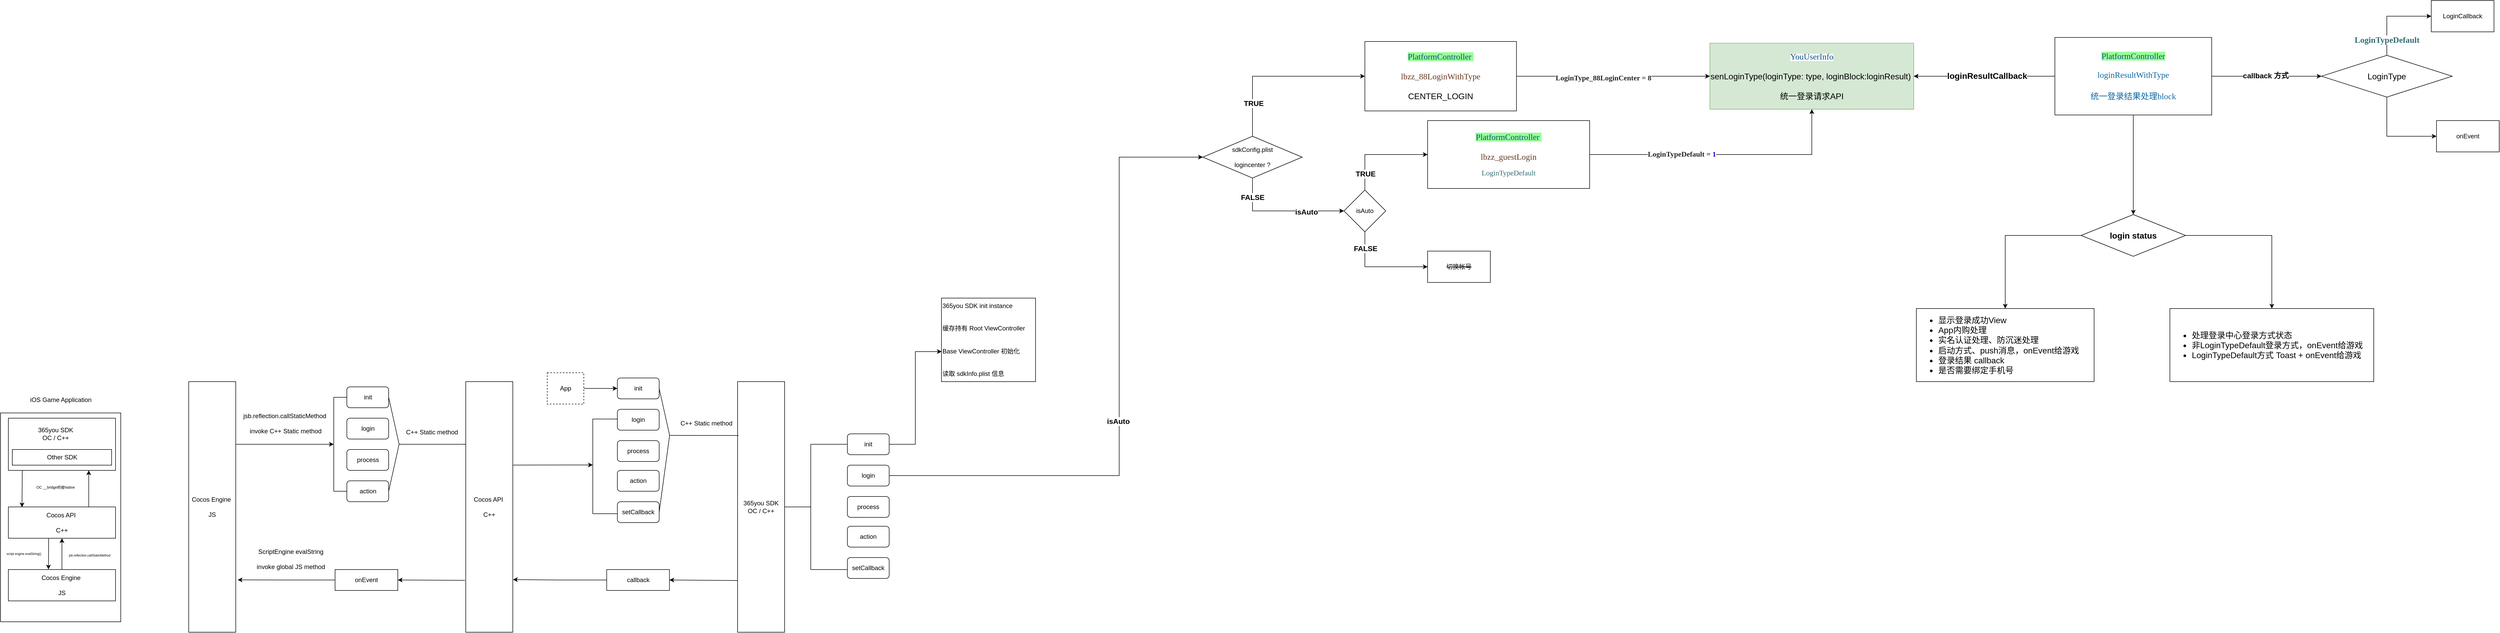 <mxfile version="26.0.4">
  <diagram name="Page-1" id="KFG2mwUh-qFei93tvh6I">
    <mxGraphModel dx="2542" dy="2724" grid="1" gridSize="10" guides="1" tooltips="1" connect="1" arrows="1" fold="1" page="1" pageScale="1" pageWidth="850" pageHeight="1100" math="0" shadow="0">
      <root>
        <mxCell id="0" />
        <mxCell id="1" parent="0" />
        <mxCell id="9R4c4qBeZF-JSUa0Og3P-10" value="" style="whiteSpace=wrap;html=1;" vertex="1" parent="1">
          <mxGeometry x="120" y="260" width="230" height="400" as="geometry" />
        </mxCell>
        <mxCell id="9R4c4qBeZF-JSUa0Og3P-11" value="iOS Game Application" style="text;html=1;align=center;verticalAlign=middle;resizable=0;points=[];autosize=1;strokeColor=none;fillColor=none;" vertex="1" parent="1">
          <mxGeometry x="165" y="220" width="140" height="30" as="geometry" />
        </mxCell>
        <mxCell id="9R4c4qBeZF-JSUa0Og3P-12" value="" style="whiteSpace=wrap;html=1;labelBorderColor=none;" vertex="1" parent="1">
          <mxGeometry x="135" y="270" width="205" height="100" as="geometry" />
        </mxCell>
        <mxCell id="9R4c4qBeZF-JSUa0Og3P-31" style="edgeStyle=orthogonalEdgeStyle;rounded=0;orthogonalLoop=1;jettySize=auto;html=1;exitX=0.75;exitY=0;exitDx=0;exitDy=0;entryX=0.75;entryY=1;entryDx=0;entryDy=0;" edge="1" parent="1" source="9R4c4qBeZF-JSUa0Og3P-13" target="9R4c4qBeZF-JSUa0Og3P-12">
          <mxGeometry relative="1" as="geometry" />
        </mxCell>
        <mxCell id="9R4c4qBeZF-JSUa0Og3P-13" value="Cocos API&amp;nbsp;&lt;div&gt;&lt;br&gt;&lt;/div&gt;&lt;div&gt;C++&lt;/div&gt;" style="whiteSpace=wrap;html=1;" vertex="1" parent="1">
          <mxGeometry x="135" y="440" width="205" height="60" as="geometry" />
        </mxCell>
        <mxCell id="9R4c4qBeZF-JSUa0Og3P-18" style="edgeStyle=orthogonalEdgeStyle;rounded=0;orthogonalLoop=1;jettySize=auto;html=1;exitX=0.5;exitY=0;exitDx=0;exitDy=0;entryX=0.5;entryY=1;entryDx=0;entryDy=0;" edge="1" parent="1" source="9R4c4qBeZF-JSUa0Og3P-14" target="9R4c4qBeZF-JSUa0Og3P-13">
          <mxGeometry relative="1" as="geometry">
            <Array as="points">
              <mxPoint x="238" y="540" />
              <mxPoint x="238" y="540" />
            </Array>
          </mxGeometry>
        </mxCell>
        <mxCell id="9R4c4qBeZF-JSUa0Og3P-14" value="Cocos Engine&amp;nbsp;&lt;div&gt;&lt;br&gt;&lt;/div&gt;&lt;div&gt;JS&lt;/div&gt;" style="whiteSpace=wrap;html=1;" vertex="1" parent="1">
          <mxGeometry x="135" y="560" width="205" height="60" as="geometry" />
        </mxCell>
        <mxCell id="9R4c4qBeZF-JSUa0Og3P-19" value="&lt;div style=&quot;text-align: start; white-space: normal;&quot; data-docx-has-block-data=&quot;false&quot; data-lark-html-role=&quot;root&quot; data-page-id=&quot;G65WdpuQ4oz34ux6LwRcXahCnle&quot;&gt;&lt;div class=&quot;old-record-id-JfNVdLXd7ouPhyxVloPcXa5Tnid&quot;&gt;jsb.reflection.callStaticMethod&lt;/div&gt;&lt;/div&gt;&lt;span style=&quot;text-align: start; white-space: normal;&quot; class=&quot;lark-record-clipboard&quot; data-lark-record-format=&quot;docx/text&quot; data-lark-record-data=&quot;{&amp;quot;rootId&amp;quot;:&amp;quot;G65WdpuQ4oz34ux6LwRcXahCnle&amp;quot;,&amp;quot;text&amp;quot;:{&amp;quot;initialAttributedTexts&amp;quot;:{&amp;quot;text&amp;quot;:{&amp;quot;0&amp;quot;:&amp;quot;jsb.reflection.callStaticMethod&amp;quot;},&amp;quot;attribs&amp;quot;:{&amp;quot;0&amp;quot;:&amp;quot;*0+v&amp;quot;}},&amp;quot;apool&amp;quot;:{&amp;quot;numToAttrib&amp;quot;:{&amp;quot;0&amp;quot;:[&amp;quot;author&amp;quot;,&amp;quot;7386475597276872707&amp;quot;]},&amp;quot;nextNum&amp;quot;:1}},&amp;quot;type&amp;quot;:&amp;quot;text&amp;quot;,&amp;quot;referenceRecordMap&amp;quot;:{},&amp;quot;extra&amp;quot;:{&amp;quot;channel&amp;quot;:&amp;quot;saas&amp;quot;,&amp;quot;pasteRandomId&amp;quot;:&amp;quot;3ca94a43-0ef9-4c52-bf41-041d5c519d65&amp;quot;,&amp;quot;mention_page_title&amp;quot;:{},&amp;quot;external_mention_url&amp;quot;:{}},&amp;quot;isKeepQuoteContainer&amp;quot;:false,&amp;quot;isFromCode&amp;quot;:false,&amp;quot;selection&amp;quot;:[{&amp;quot;id&amp;quot;:64,&amp;quot;type&amp;quot;:&amp;quot;text&amp;quot;,&amp;quot;selection&amp;quot;:{&amp;quot;start&amp;quot;:20,&amp;quot;end&amp;quot;:51},&amp;quot;recordId&amp;quot;:&amp;quot;JfNVdLXd7ouPhyxVloPcXa5Tnid&amp;quot;}],&amp;quot;payloadMap&amp;quot;:{},&amp;quot;isCut&amp;quot;:false}&quot;&gt;&lt;/span&gt;" style="text;html=1;align=center;verticalAlign=middle;resizable=0;points=[];autosize=1;strokeColor=none;fillColor=none;fontSize=6;" vertex="1" parent="1">
          <mxGeometry x="240" y="523" width="100" height="20" as="geometry" />
        </mxCell>
        <mxCell id="9R4c4qBeZF-JSUa0Og3P-20" value="" style="edgeStyle=none;orthogonalLoop=1;jettySize=auto;html=1;rounded=0;exitX=0.376;exitY=1;exitDx=0;exitDy=0;entryX=0.374;entryY=-0.006;entryDx=0;entryDy=0;entryPerimeter=0;exitPerimeter=0;" edge="1" parent="1" source="9R4c4qBeZF-JSUa0Og3P-13" target="9R4c4qBeZF-JSUa0Og3P-14">
          <mxGeometry width="100" relative="1" as="geometry">
            <mxPoint x="330" y="530" as="sourcePoint" />
            <mxPoint x="430" y="530" as="targetPoint" />
            <Array as="points" />
          </mxGeometry>
        </mxCell>
        <mxCell id="9R4c4qBeZF-JSUa0Og3P-21" value="script engine evalString()&amp;nbsp;" style="text;html=1;align=center;verticalAlign=middle;resizable=0;points=[];autosize=1;strokeColor=none;fillColor=none;fontSize=6;" vertex="1" parent="1">
          <mxGeometry x="120" y="520" width="90" height="20" as="geometry" />
        </mxCell>
        <mxCell id="9R4c4qBeZF-JSUa0Og3P-24" value="Other SDK" style="whiteSpace=wrap;html=1;" vertex="1" parent="1">
          <mxGeometry x="142.5" y="330" width="190" height="30" as="geometry" />
        </mxCell>
        <mxCell id="9R4c4qBeZF-JSUa0Og3P-28" value="365you SDK&lt;div&gt;OC / C++&lt;/div&gt;" style="text;html=1;align=center;verticalAlign=middle;resizable=0;points=[];autosize=1;strokeColor=none;fillColor=none;" vertex="1" parent="1">
          <mxGeometry x="180" y="280" width="90" height="40" as="geometry" />
        </mxCell>
        <mxCell id="9R4c4qBeZF-JSUa0Og3P-29" value="" style="edgeStyle=none;orthogonalLoop=1;jettySize=auto;html=1;rounded=0;exitX=0.13;exitY=1.003;exitDx=0;exitDy=0;entryX=0.127;entryY=0.011;entryDx=0;entryDy=0;entryPerimeter=0;exitPerimeter=0;" edge="1" parent="1" source="9R4c4qBeZF-JSUa0Og3P-12" target="9R4c4qBeZF-JSUa0Og3P-13">
          <mxGeometry width="100" relative="1" as="geometry">
            <mxPoint x="390" y="380" as="sourcePoint" />
            <mxPoint x="490" y="380" as="targetPoint" />
            <Array as="points" />
          </mxGeometry>
        </mxCell>
        <mxCell id="9R4c4qBeZF-JSUa0Og3P-30" value="OC __bridge桥接Native" style="text;html=1;align=center;verticalAlign=middle;resizable=0;points=[];autosize=1;strokeColor=none;fillColor=none;fontSize=7;" vertex="1" parent="1">
          <mxGeometry x="175" y="393" width="100" height="20" as="geometry" />
        </mxCell>
        <mxCell id="9R4c4qBeZF-JSUa0Og3P-32" value="Cocos API&amp;nbsp;&lt;div&gt;&lt;br&gt;&lt;/div&gt;&lt;div&gt;C++&lt;/div&gt;" style="whiteSpace=wrap;html=1;" vertex="1" parent="1">
          <mxGeometry x="1010" y="200" width="90" height="480" as="geometry" />
        </mxCell>
        <mxCell id="9R4c4qBeZF-JSUa0Og3P-61" style="edgeStyle=orthogonalEdgeStyle;rounded=0;orthogonalLoop=1;jettySize=auto;html=1;exitX=1;exitY=0.25;exitDx=0;exitDy=0;entryX=0.5;entryY=1;entryDx=0;entryDy=0;" edge="1" parent="1" source="9R4c4qBeZF-JSUa0Og3P-33" target="9R4c4qBeZF-JSUa0Og3P-46">
          <mxGeometry relative="1" as="geometry" />
        </mxCell>
        <mxCell id="9R4c4qBeZF-JSUa0Og3P-33" value="Cocos Engine&amp;nbsp;&lt;div&gt;&lt;br&gt;&lt;/div&gt;&lt;div&gt;JS&lt;/div&gt;" style="whiteSpace=wrap;html=1;" vertex="1" parent="1">
          <mxGeometry x="480" y="200" width="90" height="480" as="geometry" />
        </mxCell>
        <mxCell id="9R4c4qBeZF-JSUa0Og3P-95" style="edgeStyle=orthogonalEdgeStyle;rounded=0;orthogonalLoop=1;jettySize=auto;html=1;exitX=1;exitY=0.5;exitDx=0;exitDy=0;endArrow=none;endFill=0;" edge="1" parent="1" source="9R4c4qBeZF-JSUa0Og3P-34" target="9R4c4qBeZF-JSUa0Og3P-90">
          <mxGeometry relative="1" as="geometry" />
        </mxCell>
        <mxCell id="9R4c4qBeZF-JSUa0Og3P-34" value="&lt;span style=&quot;white-space: nowrap;&quot;&gt;365you SDK&lt;/span&gt;&lt;div style=&quot;white-space: nowrap;&quot;&gt;OC / C++&lt;/div&gt;" style="whiteSpace=wrap;html=1;labelBorderColor=none;" vertex="1" parent="1">
          <mxGeometry x="1530" y="200" width="90" height="480" as="geometry" />
        </mxCell>
        <mxCell id="9R4c4qBeZF-JSUa0Og3P-37" value="init" style="rounded=1;whiteSpace=wrap;html=1;" vertex="1" parent="1">
          <mxGeometry x="782.5" y="210" width="80" height="40" as="geometry" />
        </mxCell>
        <mxCell id="9R4c4qBeZF-JSUa0Og3P-38" value="login" style="rounded=1;whiteSpace=wrap;html=1;" vertex="1" parent="1">
          <mxGeometry x="782.5" y="270" width="80" height="40" as="geometry" />
        </mxCell>
        <mxCell id="9R4c4qBeZF-JSUa0Og3P-39" value="process" style="rounded=1;whiteSpace=wrap;html=1;" vertex="1" parent="1">
          <mxGeometry x="782.5" y="330" width="80" height="40" as="geometry" />
        </mxCell>
        <mxCell id="9R4c4qBeZF-JSUa0Og3P-40" value="action" style="rounded=1;whiteSpace=wrap;html=1;" vertex="1" parent="1">
          <mxGeometry x="782.5" y="390" width="80" height="40" as="geometry" />
        </mxCell>
        <mxCell id="9R4c4qBeZF-JSUa0Og3P-46" value="" style="shape=partialRectangle;whiteSpace=wrap;html=1;bottom=1;right=1;left=1;top=0;fillColor=none;routingCenterX=-0.5;rotation=90;" vertex="1" parent="1">
          <mxGeometry x="680" y="307.5" width="180" height="25" as="geometry" />
        </mxCell>
        <mxCell id="9R4c4qBeZF-JSUa0Og3P-48" value="&lt;div style=&quot;white-space: normal;&quot; data-docx-has-block-data=&quot;false&quot; data-lark-html-role=&quot;root&quot; data-page-id=&quot;G65WdpuQ4oz34ux6LwRcXahCnle&quot;&gt;&lt;div class=&quot;old-record-id-JfNVdLXd7ouPhyxVloPcXa5Tnid&quot;&gt;jsb.reflection.callStaticMethod&amp;nbsp;&lt;/div&gt;&lt;div class=&quot;old-record-id-JfNVdLXd7ouPhyxVloPcXa5Tnid&quot;&gt;&lt;br&gt;&lt;/div&gt;&lt;div class=&quot;old-record-id-JfNVdLXd7ouPhyxVloPcXa5Tnid&quot;&gt;invoke C++ Static method&lt;/div&gt;&lt;/div&gt;&lt;span style=&quot;white-space: normal;&quot; class=&quot;lark-record-clipboard&quot; data-lark-record-format=&quot;docx/text&quot; data-lark-record-data=&quot;{&amp;quot;rootId&amp;quot;:&amp;quot;G65WdpuQ4oz34ux6LwRcXahCnle&amp;quot;,&amp;quot;text&amp;quot;:{&amp;quot;initialAttributedTexts&amp;quot;:{&amp;quot;text&amp;quot;:{&amp;quot;0&amp;quot;:&amp;quot;jsb.reflection.callStaticMethod&amp;quot;},&amp;quot;attribs&amp;quot;:{&amp;quot;0&amp;quot;:&amp;quot;*0+v&amp;quot;}},&amp;quot;apool&amp;quot;:{&amp;quot;numToAttrib&amp;quot;:{&amp;quot;0&amp;quot;:[&amp;quot;author&amp;quot;,&amp;quot;7386475597276872707&amp;quot;]},&amp;quot;nextNum&amp;quot;:1}},&amp;quot;type&amp;quot;:&amp;quot;text&amp;quot;,&amp;quot;referenceRecordMap&amp;quot;:{},&amp;quot;extra&amp;quot;:{&amp;quot;channel&amp;quot;:&amp;quot;saas&amp;quot;,&amp;quot;pasteRandomId&amp;quot;:&amp;quot;3ca94a43-0ef9-4c52-bf41-041d5c519d65&amp;quot;,&amp;quot;mention_page_title&amp;quot;:{},&amp;quot;external_mention_url&amp;quot;:{}},&amp;quot;isKeepQuoteContainer&amp;quot;:false,&amp;quot;isFromCode&amp;quot;:false,&amp;quot;selection&amp;quot;:[{&amp;quot;id&amp;quot;:64,&amp;quot;type&amp;quot;:&amp;quot;text&amp;quot;,&amp;quot;selection&amp;quot;:{&amp;quot;start&amp;quot;:20,&amp;quot;end&amp;quot;:51},&amp;quot;recordId&amp;quot;:&amp;quot;JfNVdLXd7ouPhyxVloPcXa5Tnid&amp;quot;}],&amp;quot;payloadMap&amp;quot;:{},&amp;quot;isCut&amp;quot;:false}&quot;&gt;&lt;/span&gt;" style="text;html=1;align=center;verticalAlign=middle;resizable=0;points=[];autosize=1;strokeColor=none;fillColor=none;fontSize=12;" vertex="1" parent="1">
          <mxGeometry x="570" y="250" width="190" height="60" as="geometry" />
        </mxCell>
        <mxCell id="9R4c4qBeZF-JSUa0Og3P-50" style="edgeStyle=orthogonalEdgeStyle;rounded=0;orthogonalLoop=1;jettySize=auto;html=1;exitX=1;exitY=0;exitDx=0;exitDy=0;entryX=1;entryY=0.5;entryDx=0;entryDy=0;endArrow=none;endFill=0;" edge="1" parent="1" source="9R4c4qBeZF-JSUa0Og3P-49" target="9R4c4qBeZF-JSUa0Og3P-37">
          <mxGeometry relative="1" as="geometry" />
        </mxCell>
        <mxCell id="9R4c4qBeZF-JSUa0Og3P-51" style="edgeStyle=orthogonalEdgeStyle;rounded=0;orthogonalLoop=1;jettySize=auto;html=1;exitX=0;exitY=0;exitDx=0;exitDy=0;entryX=1;entryY=0.5;entryDx=0;entryDy=0;endArrow=none;endFill=0;" edge="1" parent="1" source="9R4c4qBeZF-JSUa0Og3P-49" target="9R4c4qBeZF-JSUa0Og3P-40">
          <mxGeometry relative="1" as="geometry" />
        </mxCell>
        <mxCell id="9R4c4qBeZF-JSUa0Og3P-52" style="edgeStyle=orthogonalEdgeStyle;rounded=0;orthogonalLoop=1;jettySize=auto;html=1;entryX=0;entryY=0.25;entryDx=0;entryDy=0;endArrow=none;endFill=0;" edge="1" parent="1" source="9R4c4qBeZF-JSUa0Og3P-49" target="9R4c4qBeZF-JSUa0Og3P-32">
          <mxGeometry relative="1" as="geometry" />
        </mxCell>
        <mxCell id="9R4c4qBeZF-JSUa0Og3P-49" value="" style="shape=partialRectangle;whiteSpace=wrap;html=1;bottom=1;right=1;left=1;top=0;fillColor=none;routingCenterX=-0.5;rotation=-90;" vertex="1" parent="1">
          <mxGeometry x="792.5" y="320" width="180" as="geometry" />
        </mxCell>
        <mxCell id="9R4c4qBeZF-JSUa0Og3P-53" value="onEvent" style="whiteSpace=wrap;html=1;" vertex="1" parent="1">
          <mxGeometry x="760" y="560" width="120" height="40" as="geometry" />
        </mxCell>
        <mxCell id="9R4c4qBeZF-JSUa0Og3P-57" value="ScriptEngine evalString&lt;div&gt;&lt;br&gt;&lt;div&gt;invoke global JS method&lt;/div&gt;&lt;/div&gt;" style="text;html=1;align=center;verticalAlign=middle;resizable=0;points=[];autosize=1;strokeColor=none;fillColor=none;" vertex="1" parent="1">
          <mxGeometry x="600" y="510" width="150" height="60" as="geometry" />
        </mxCell>
        <mxCell id="9R4c4qBeZF-JSUa0Og3P-63" value="" style="edgeStyle=none;orthogonalLoop=1;jettySize=auto;html=1;rounded=0;entryX=1;entryY=0.5;entryDx=0;entryDy=0;exitX=-0.017;exitY=0.793;exitDx=0;exitDy=0;exitPerimeter=0;" edge="1" parent="1" source="9R4c4qBeZF-JSUa0Og3P-32" target="9R4c4qBeZF-JSUa0Og3P-53">
          <mxGeometry width="100" relative="1" as="geometry">
            <mxPoint x="870" y="680" as="sourcePoint" />
            <mxPoint x="970" y="680" as="targetPoint" />
            <Array as="points" />
          </mxGeometry>
        </mxCell>
        <mxCell id="9R4c4qBeZF-JSUa0Og3P-64" style="edgeStyle=orthogonalEdgeStyle;rounded=0;orthogonalLoop=1;jettySize=auto;html=1;exitX=0;exitY=0.5;exitDx=0;exitDy=0;entryX=1.041;entryY=0.791;entryDx=0;entryDy=0;entryPerimeter=0;" edge="1" parent="1" source="9R4c4qBeZF-JSUa0Og3P-53" target="9R4c4qBeZF-JSUa0Og3P-33">
          <mxGeometry relative="1" as="geometry" />
        </mxCell>
        <mxCell id="9R4c4qBeZF-JSUa0Og3P-65" value="init" style="rounded=1;whiteSpace=wrap;html=1;" vertex="1" parent="1">
          <mxGeometry x="1300" y="193" width="80" height="40" as="geometry" />
        </mxCell>
        <mxCell id="9R4c4qBeZF-JSUa0Og3P-66" value="login" style="rounded=1;whiteSpace=wrap;html=1;" vertex="1" parent="1">
          <mxGeometry x="1300" y="253" width="80" height="40" as="geometry" />
        </mxCell>
        <mxCell id="9R4c4qBeZF-JSUa0Og3P-67" value="process" style="rounded=1;whiteSpace=wrap;html=1;" vertex="1" parent="1">
          <mxGeometry x="1300" y="313" width="80" height="40" as="geometry" />
        </mxCell>
        <mxCell id="9R4c4qBeZF-JSUa0Og3P-68" value="setCallback" style="rounded=1;whiteSpace=wrap;html=1;" vertex="1" parent="1">
          <mxGeometry x="1300" y="430" width="80" height="40" as="geometry" />
        </mxCell>
        <mxCell id="9R4c4qBeZF-JSUa0Og3P-69" style="edgeStyle=orthogonalEdgeStyle;rounded=0;orthogonalLoop=1;jettySize=auto;html=1;exitX=1;exitY=0;exitDx=0;exitDy=0;entryX=1;entryY=0.5;entryDx=0;entryDy=0;endArrow=none;endFill=0;" edge="1" parent="1" source="9R4c4qBeZF-JSUa0Og3P-71" target="9R4c4qBeZF-JSUa0Og3P-65">
          <mxGeometry relative="1" as="geometry" />
        </mxCell>
        <mxCell id="9R4c4qBeZF-JSUa0Og3P-70" style="edgeStyle=orthogonalEdgeStyle;rounded=0;orthogonalLoop=1;jettySize=auto;html=1;exitX=0;exitY=0;exitDx=0;exitDy=0;entryX=1;entryY=0.5;entryDx=0;entryDy=0;endArrow=none;endFill=0;" edge="1" parent="1" source="9R4c4qBeZF-JSUa0Og3P-71" target="9R4c4qBeZF-JSUa0Og3P-68">
          <mxGeometry relative="1" as="geometry" />
        </mxCell>
        <mxCell id="9R4c4qBeZF-JSUa0Og3P-71" value="" style="shape=partialRectangle;whiteSpace=wrap;html=1;bottom=1;right=1;left=1;top=0;fillColor=none;routingCenterX=-0.5;rotation=-90;" vertex="1" parent="1">
          <mxGeometry x="1310" y="303" width="180" as="geometry" />
        </mxCell>
        <mxCell id="9R4c4qBeZF-JSUa0Og3P-72" value="C++ Static method" style="text;html=1;align=center;verticalAlign=middle;resizable=0;points=[];autosize=1;strokeColor=none;fillColor=none;" vertex="1" parent="1">
          <mxGeometry x="885" y="281.5" width="120" height="30" as="geometry" />
        </mxCell>
        <mxCell id="9R4c4qBeZF-JSUa0Og3P-73" value="" style="edgeStyle=none;orthogonalLoop=1;jettySize=auto;html=1;rounded=0;entryX=0.021;entryY=0.215;entryDx=0;entryDy=0;entryPerimeter=0;endArrow=none;endFill=0;" edge="1" parent="1" source="9R4c4qBeZF-JSUa0Og3P-71" target="9R4c4qBeZF-JSUa0Og3P-34">
          <mxGeometry width="100" relative="1" as="geometry">
            <mxPoint x="1400" y="310" as="sourcePoint" />
            <mxPoint x="1660" y="360" as="targetPoint" />
            <Array as="points" />
          </mxGeometry>
        </mxCell>
        <mxCell id="9R4c4qBeZF-JSUa0Og3P-74" value="C++ Static method" style="text;html=1;align=center;verticalAlign=middle;resizable=0;points=[];autosize=1;strokeColor=none;fillColor=none;" vertex="1" parent="1">
          <mxGeometry x="1410" y="265" width="120" height="30" as="geometry" />
        </mxCell>
        <mxCell id="9R4c4qBeZF-JSUa0Og3P-75" value="action" style="rounded=1;whiteSpace=wrap;html=1;" vertex="1" parent="1">
          <mxGeometry x="1300" y="370" width="80" height="40" as="geometry" />
        </mxCell>
        <mxCell id="9R4c4qBeZF-JSUa0Og3P-79" style="edgeStyle=orthogonalEdgeStyle;rounded=0;orthogonalLoop=1;jettySize=auto;html=1;exitX=1;exitY=0;exitDx=0;exitDy=0;entryX=0;entryY=0.5;entryDx=0;entryDy=0;endArrow=none;endFill=0;" edge="1" parent="1" source="9R4c4qBeZF-JSUa0Og3P-76" target="9R4c4qBeZF-JSUa0Og3P-68">
          <mxGeometry relative="1" as="geometry">
            <Array as="points">
              <mxPoint x="1300" y="453" />
            </Array>
          </mxGeometry>
        </mxCell>
        <mxCell id="9R4c4qBeZF-JSUa0Og3P-76" value="" style="shape=partialRectangle;whiteSpace=wrap;html=1;bottom=1;right=1;left=1;top=0;fillColor=none;routingCenterX=-0.5;rotation=90;" vertex="1" parent="1">
          <mxGeometry x="1165.81" y="358.82" width="181.38" height="7" as="geometry" />
        </mxCell>
        <mxCell id="9R4c4qBeZF-JSUa0Og3P-82" value="callback" style="whiteSpace=wrap;html=1;" vertex="1" parent="1">
          <mxGeometry x="1279.64" y="560" width="120" height="40" as="geometry" />
        </mxCell>
        <mxCell id="9R4c4qBeZF-JSUa0Og3P-83" value="" style="edgeStyle=none;orthogonalLoop=1;jettySize=auto;html=1;rounded=0;entryX=1;entryY=0.5;entryDx=0;entryDy=0;exitX=0.004;exitY=0.898;exitDx=0;exitDy=0;exitPerimeter=0;" edge="1" parent="1" target="9R4c4qBeZF-JSUa0Og3P-82">
          <mxGeometry width="100" relative="1" as="geometry">
            <mxPoint x="1530.0" y="581.04" as="sourcePoint" />
            <mxPoint x="1401.64" y="580" as="targetPoint" />
            <Array as="points" />
          </mxGeometry>
        </mxCell>
        <mxCell id="9R4c4qBeZF-JSUa0Og3P-84" style="edgeStyle=orthogonalEdgeStyle;rounded=0;orthogonalLoop=1;jettySize=auto;html=1;exitX=0;exitY=0.5;exitDx=0;exitDy=0;entryX=1.004;entryY=0.79;entryDx=0;entryDy=0;entryPerimeter=0;" edge="1" parent="1" source="9R4c4qBeZF-JSUa0Og3P-82" target="9R4c4qBeZF-JSUa0Og3P-32">
          <mxGeometry relative="1" as="geometry" />
        </mxCell>
        <mxCell id="9R4c4qBeZF-JSUa0Og3P-94" value="" style="group" vertex="1" connectable="0" parent="1">
          <mxGeometry x="1670" y="300" width="150" height="277" as="geometry" />
        </mxCell>
        <mxCell id="9R4c4qBeZF-JSUa0Og3P-85" value="init" style="rounded=1;whiteSpace=wrap;html=1;" vertex="1" parent="9R4c4qBeZF-JSUa0Og3P-94">
          <mxGeometry x="70" width="80" height="40" as="geometry" />
        </mxCell>
        <mxCell id="9R4c4qBeZF-JSUa0Og3P-86" value="login" style="rounded=1;whiteSpace=wrap;html=1;" vertex="1" parent="9R4c4qBeZF-JSUa0Og3P-94">
          <mxGeometry x="70" y="60" width="80" height="40" as="geometry" />
        </mxCell>
        <mxCell id="9R4c4qBeZF-JSUa0Og3P-87" value="process" style="rounded=1;whiteSpace=wrap;html=1;" vertex="1" parent="9R4c4qBeZF-JSUa0Og3P-94">
          <mxGeometry x="70" y="120" width="80" height="40" as="geometry" />
        </mxCell>
        <mxCell id="9R4c4qBeZF-JSUa0Og3P-88" value="setCallback" style="rounded=1;whiteSpace=wrap;html=1;" vertex="1" parent="9R4c4qBeZF-JSUa0Og3P-94">
          <mxGeometry x="70" y="237" width="80" height="40" as="geometry" />
        </mxCell>
        <mxCell id="9R4c4qBeZF-JSUa0Og3P-89" value="action" style="rounded=1;whiteSpace=wrap;html=1;" vertex="1" parent="9R4c4qBeZF-JSUa0Og3P-94">
          <mxGeometry x="70" y="177" width="80" height="40" as="geometry" />
        </mxCell>
        <mxCell id="9R4c4qBeZF-JSUa0Og3P-91" style="edgeStyle=orthogonalEdgeStyle;rounded=0;orthogonalLoop=1;jettySize=auto;html=1;exitX=0;exitY=0;exitDx=0;exitDy=0;entryX=0;entryY=0.5;entryDx=0;entryDy=0;endArrow=none;endFill=0;" edge="1" parent="9R4c4qBeZF-JSUa0Og3P-94" source="9R4c4qBeZF-JSUa0Og3P-90" target="9R4c4qBeZF-JSUa0Og3P-85">
          <mxGeometry relative="1" as="geometry" />
        </mxCell>
        <mxCell id="9R4c4qBeZF-JSUa0Og3P-90" value="" style="shape=partialRectangle;whiteSpace=wrap;html=1;bottom=1;right=1;left=1;top=0;fillColor=none;routingCenterX=-0.5;rotation=90;" vertex="1" parent="9R4c4qBeZF-JSUa0Og3P-94">
          <mxGeometry x="-90" y="110" width="240" height="60" as="geometry" />
        </mxCell>
        <mxCell id="9R4c4qBeZF-JSUa0Og3P-93" style="edgeStyle=orthogonalEdgeStyle;rounded=0;orthogonalLoop=1;jettySize=auto;html=1;exitX=1;exitY=0;exitDx=0;exitDy=0;entryX=0;entryY=0.575;entryDx=0;entryDy=0;entryPerimeter=0;endArrow=none;endFill=0;" edge="1" parent="9R4c4qBeZF-JSUa0Og3P-94" source="9R4c4qBeZF-JSUa0Og3P-90" target="9R4c4qBeZF-JSUa0Og3P-88">
          <mxGeometry relative="1" as="geometry" />
        </mxCell>
        <mxCell id="9R4c4qBeZF-JSUa0Og3P-98" style="edgeStyle=orthogonalEdgeStyle;rounded=0;orthogonalLoop=1;jettySize=auto;html=1;exitX=0;exitY=0;exitDx=0;exitDy=0;entryX=-0.005;entryY=0.454;entryDx=0;entryDy=0;entryPerimeter=0;endArrow=none;endFill=0;" edge="1" parent="1" source="9R4c4qBeZF-JSUa0Og3P-76" target="9R4c4qBeZF-JSUa0Og3P-66">
          <mxGeometry relative="1" as="geometry" />
        </mxCell>
        <mxCell id="9R4c4qBeZF-JSUa0Og3P-99" value="" style="edgeStyle=none;orthogonalLoop=1;jettySize=auto;html=1;rounded=0;exitX=1.003;exitY=0.333;exitDx=0;exitDy=0;exitPerimeter=0;entryX=0.485;entryY=1;entryDx=0;entryDy=0;entryPerimeter=0;" edge="1" parent="1" source="9R4c4qBeZF-JSUa0Og3P-32" target="9R4c4qBeZF-JSUa0Og3P-76">
          <mxGeometry width="100" relative="1" as="geometry">
            <mxPoint x="1150" y="360" as="sourcePoint" />
            <mxPoint x="1250" y="360" as="targetPoint" />
            <Array as="points" />
          </mxGeometry>
        </mxCell>
        <mxCell id="9R4c4qBeZF-JSUa0Og3P-102" style="edgeStyle=orthogonalEdgeStyle;rounded=0;orthogonalLoop=1;jettySize=auto;html=1;exitX=1;exitY=0.5;exitDx=0;exitDy=0;entryX=0;entryY=0.5;entryDx=0;entryDy=0;" edge="1" parent="1" source="9R4c4qBeZF-JSUa0Og3P-101" target="9R4c4qBeZF-JSUa0Og3P-65">
          <mxGeometry relative="1" as="geometry" />
        </mxCell>
        <mxCell id="9R4c4qBeZF-JSUa0Og3P-101" value="App" style="rounded=0;whiteSpace=wrap;html=1;dashed=1;" vertex="1" parent="1">
          <mxGeometry x="1165.81" y="183" width="70" height="60" as="geometry" />
        </mxCell>
        <mxCell id="9R4c4qBeZF-JSUa0Og3P-107" value="" style="group;rounded=0;fillColor=default;gradientColor=none;strokeColor=default;" vertex="1" connectable="0" parent="1">
          <mxGeometry x="1920" y="40" width="180" height="160" as="geometry" />
        </mxCell>
        <mxCell id="9R4c4qBeZF-JSUa0Og3P-103" value="缓存持有 Root ViewController" style="text;html=1;align=left;verticalAlign=middle;resizable=0;points=[];autosize=1;strokeColor=none;fillColor=none;" vertex="1" parent="9R4c4qBeZF-JSUa0Og3P-107">
          <mxGeometry y="43" width="180" height="30" as="geometry" />
        </mxCell>
        <mxCell id="9R4c4qBeZF-JSUa0Og3P-104" value="365you SDK init instance" style="text;html=1;align=left;verticalAlign=middle;resizable=0;points=[];autosize=1;strokeColor=none;fillColor=none;" vertex="1" parent="9R4c4qBeZF-JSUa0Og3P-107">
          <mxGeometry width="160" height="30" as="geometry" />
        </mxCell>
        <mxCell id="9R4c4qBeZF-JSUa0Og3P-105" value="Base ViewController 初始化" style="text;html=1;align=left;verticalAlign=middle;resizable=0;points=[];autosize=1;strokeColor=none;fillColor=none;" vertex="1" parent="9R4c4qBeZF-JSUa0Og3P-107">
          <mxGeometry y="87" width="170" height="30" as="geometry" />
        </mxCell>
        <mxCell id="9R4c4qBeZF-JSUa0Og3P-106" value="读取 sdkInfo.plist 信息" style="text;html=1;align=left;verticalAlign=middle;resizable=0;points=[];autosize=1;strokeColor=none;fillColor=none;" vertex="1" parent="9R4c4qBeZF-JSUa0Og3P-107">
          <mxGeometry y="130" width="140" height="30" as="geometry" />
        </mxCell>
        <mxCell id="9R4c4qBeZF-JSUa0Og3P-108" style="edgeStyle=orthogonalEdgeStyle;rounded=0;orthogonalLoop=1;jettySize=auto;html=1;exitX=1;exitY=0.5;exitDx=0;exitDy=0;entryX=0.003;entryY=0.515;entryDx=0;entryDy=0;entryPerimeter=0;" edge="1" parent="1" source="9R4c4qBeZF-JSUa0Og3P-85" target="9R4c4qBeZF-JSUa0Og3P-105">
          <mxGeometry relative="1" as="geometry">
            <mxPoint x="1840" y="100" as="targetPoint" />
          </mxGeometry>
        </mxCell>
        <mxCell id="9R4c4qBeZF-JSUa0Og3P-111" style="edgeStyle=orthogonalEdgeStyle;rounded=0;orthogonalLoop=1;jettySize=auto;html=1;exitX=0.5;exitY=0;exitDx=0;exitDy=0;entryX=0;entryY=0.5;entryDx=0;entryDy=0;" edge="1" parent="1" source="9R4c4qBeZF-JSUa0Og3P-110" target="9R4c4qBeZF-JSUa0Og3P-112">
          <mxGeometry relative="1" as="geometry">
            <mxPoint x="2580" y="-450" as="targetPoint" />
          </mxGeometry>
        </mxCell>
        <mxCell id="9R4c4qBeZF-JSUa0Og3P-113" value="TRUE" style="edgeLabel;html=1;align=center;verticalAlign=middle;resizable=0;points=[];fontStyle=1;fontSize=14;" vertex="1" connectable="0" parent="9R4c4qBeZF-JSUa0Og3P-111">
          <mxGeometry x="-0.614" y="-2" relative="1" as="geometry">
            <mxPoint as="offset" />
          </mxGeometry>
        </mxCell>
        <mxCell id="9R4c4qBeZF-JSUa0Og3P-116" style="edgeStyle=orthogonalEdgeStyle;rounded=0;orthogonalLoop=1;jettySize=auto;html=1;exitX=0.5;exitY=1;exitDx=0;exitDy=0;entryX=0;entryY=0.5;entryDx=0;entryDy=0;" edge="1" parent="1" source="9R4c4qBeZF-JSUa0Og3P-110" target="9R4c4qBeZF-JSUa0Og3P-119">
          <mxGeometry relative="1" as="geometry">
            <mxPoint x="2690" y="-97.0" as="targetPoint" />
          </mxGeometry>
        </mxCell>
        <mxCell id="9R4c4qBeZF-JSUa0Og3P-117" value="FALSE" style="edgeLabel;html=1;align=center;verticalAlign=middle;resizable=0;points=[];fontStyle=1;fontSize=14;" vertex="1" connectable="0" parent="9R4c4qBeZF-JSUa0Og3P-116">
          <mxGeometry x="-0.695" relative="1" as="geometry">
            <mxPoint as="offset" />
          </mxGeometry>
        </mxCell>
        <mxCell id="9R4c4qBeZF-JSUa0Og3P-118" value="isAuto" style="edgeLabel;html=1;align=center;verticalAlign=middle;resizable=0;points=[];fontStyle=1;fontSize=14;" vertex="1" connectable="0" parent="9R4c4qBeZF-JSUa0Og3P-116">
          <mxGeometry x="0.395" y="-2" relative="1" as="geometry">
            <mxPoint as="offset" />
          </mxGeometry>
        </mxCell>
        <mxCell id="9R4c4qBeZF-JSUa0Og3P-110" value="sdkConfig.plist&lt;div&gt;&lt;div&gt;&lt;br&gt;&lt;div&gt;logincenter ?&lt;/div&gt;&lt;/div&gt;&lt;/div&gt;" style="rhombus;whiteSpace=wrap;html=1;" vertex="1" parent="1">
          <mxGeometry x="2420" y="-270" width="190" height="80" as="geometry" />
        </mxCell>
        <mxCell id="9R4c4qBeZF-JSUa0Og3P-128" style="edgeStyle=orthogonalEdgeStyle;rounded=0;orthogonalLoop=1;jettySize=auto;html=1;exitX=1;exitY=0.5;exitDx=0;exitDy=0;entryX=0;entryY=0.5;entryDx=0;entryDy=0;" edge="1" parent="1" source="9R4c4qBeZF-JSUa0Og3P-112" target="9R4c4qBeZF-JSUa0Og3P-127">
          <mxGeometry relative="1" as="geometry" />
        </mxCell>
        <mxCell id="9R4c4qBeZF-JSUa0Og3P-130" value="&lt;p style=&quot;margin: 0px; font-style: normal; font-variant-caps: normal; font-stretch: normal; line-height: normal; font-family: Menlo; font-size-adjust: none; font-kerning: auto; font-variant-alternates: normal; font-variant-ligatures: normal; font-variant-numeric: normal; font-variant-east-asian: normal; font-variant-position: normal; font-feature-settings: normal; font-optical-sizing: auto; font-variation-settings: normal; color: rgba(0, 0, 0, 0.85);&quot;&gt;LoginType_88LoginCenter = 8&lt;/p&gt;" style="edgeLabel;html=1;align=center;verticalAlign=middle;resizable=0;points=[];fontSize=14;fontStyle=1" vertex="1" connectable="0" parent="9R4c4qBeZF-JSUa0Og3P-128">
          <mxGeometry x="-0.102" y="-3" relative="1" as="geometry">
            <mxPoint as="offset" />
          </mxGeometry>
        </mxCell>
        <mxCell id="9R4c4qBeZF-JSUa0Og3P-112" value="&lt;font style=&quot;font-size: 16px;&quot;&gt;&lt;span style=&quot;caret-color: rgb(11, 79, 121); color: rgb(11, 79, 121); font-family: Menlo; background-color: rgb(153, 255, 153);&quot;&gt;&lt;span&gt;PlatformController&lt;/span&gt;&lt;b&gt;&amp;nbsp;&lt;/b&gt;&lt;/span&gt;&lt;/font&gt;&lt;div&gt;&lt;font style=&quot;font-size: 16px;&quot;&gt;&lt;span style=&quot;color: rgb(100, 56, 32); font-family: Menlo; background-color: rgb(255, 255, 255);&quot;&gt;&lt;br&gt;&lt;/span&gt;&lt;/font&gt;&lt;/div&gt;&lt;div&gt;&lt;font style=&quot;font-size: 16px;&quot;&gt;&lt;span style=&quot;color: rgb(100, 56, 32); font-family: Menlo; background-color: rgb(255, 255, 255);&quot;&gt;lbzz_88LoginWithType&lt;/span&gt;&lt;/font&gt;&lt;div&gt;&lt;font style=&quot;font-size: 16px;&quot;&gt;&lt;br&gt;&lt;/font&gt;&lt;/div&gt;&lt;div&gt;&lt;font style=&quot;font-size: 16px;&quot;&gt;CENTER_LOGIN&lt;/font&gt;&lt;br&gt;&lt;/div&gt;&lt;/div&gt;" style="whiteSpace=wrap;html=1;" vertex="1" parent="1">
          <mxGeometry x="2730" y="-451.5" width="290" height="133" as="geometry" />
        </mxCell>
        <mxCell id="9R4c4qBeZF-JSUa0Og3P-121" style="edgeStyle=orthogonalEdgeStyle;rounded=0;orthogonalLoop=1;jettySize=auto;html=1;exitX=0.5;exitY=0;exitDx=0;exitDy=0;entryX=0;entryY=0.5;entryDx=0;entryDy=0;" edge="1" parent="1" source="9R4c4qBeZF-JSUa0Og3P-119" target="9R4c4qBeZF-JSUa0Og3P-126">
          <mxGeometry relative="1" as="geometry">
            <mxPoint x="2850.0" y="-240" as="targetPoint" />
          </mxGeometry>
        </mxCell>
        <mxCell id="9R4c4qBeZF-JSUa0Og3P-122" value="TRUE" style="edgeLabel;html=1;align=center;verticalAlign=middle;resizable=0;points=[];fontStyle=1;fontSize=14;" vertex="1" connectable="0" parent="9R4c4qBeZF-JSUa0Og3P-121">
          <mxGeometry x="-0.663" y="-1" relative="1" as="geometry">
            <mxPoint as="offset" />
          </mxGeometry>
        </mxCell>
        <mxCell id="9R4c4qBeZF-JSUa0Og3P-124" style="edgeStyle=orthogonalEdgeStyle;rounded=0;orthogonalLoop=1;jettySize=auto;html=1;exitX=0.5;exitY=1;exitDx=0;exitDy=0;entryX=0;entryY=0.5;entryDx=0;entryDy=0;" edge="1" parent="1" source="9R4c4qBeZF-JSUa0Og3P-119" target="9R4c4qBeZF-JSUa0Og3P-123">
          <mxGeometry relative="1" as="geometry" />
        </mxCell>
        <mxCell id="9R4c4qBeZF-JSUa0Og3P-125" value="FALSE" style="edgeLabel;html=1;align=center;verticalAlign=middle;resizable=0;points=[];fontStyle=1;fontSize=14;" vertex="1" connectable="0" parent="9R4c4qBeZF-JSUa0Og3P-124">
          <mxGeometry x="-0.665" y="1" relative="1" as="geometry">
            <mxPoint as="offset" />
          </mxGeometry>
        </mxCell>
        <mxCell id="9R4c4qBeZF-JSUa0Og3P-119" value="isAuto" style="rhombus;whiteSpace=wrap;html=1;" vertex="1" parent="1">
          <mxGeometry x="2690" y="-167" width="80" height="80" as="geometry" />
        </mxCell>
        <mxCell id="9R4c4qBeZF-JSUa0Og3P-123" value="&lt;strike&gt;切换帐号&lt;/strike&gt;" style="whiteSpace=wrap;html=1;" vertex="1" parent="1">
          <mxGeometry x="2850" y="-50" width="120" height="60" as="geometry" />
        </mxCell>
        <mxCell id="9R4c4qBeZF-JSUa0Og3P-131" style="edgeStyle=orthogonalEdgeStyle;rounded=0;orthogonalLoop=1;jettySize=auto;html=1;exitX=1;exitY=0.5;exitDx=0;exitDy=0;entryX=0.5;entryY=1;entryDx=0;entryDy=0;" edge="1" parent="1" source="9R4c4qBeZF-JSUa0Og3P-126" target="9R4c4qBeZF-JSUa0Og3P-127">
          <mxGeometry relative="1" as="geometry" />
        </mxCell>
        <mxCell id="9R4c4qBeZF-JSUa0Og3P-132" value="&lt;p style=&quot;margin: 0px; font-style: normal; font-variant-caps: normal; font-stretch: normal; line-height: normal; font-family: Menlo; font-size-adjust: none; font-kerning: auto; font-variant-alternates: normal; font-variant-ligatures: normal; font-variant-numeric: normal; font-variant-east-asian: normal; font-variant-position: normal; font-feature-settings: normal; font-optical-sizing: auto; font-variation-settings: normal; color: rgba(0, 0, 0, 0.85);&quot;&gt;LoginTypeDefault = &lt;span style=&quot;color: #1c00cf&quot;&gt;1&lt;/span&gt;&lt;/p&gt;" style="edgeLabel;html=1;align=center;verticalAlign=middle;resizable=0;points=[];fontSize=14;fontStyle=1" vertex="1" connectable="0" parent="9R4c4qBeZF-JSUa0Og3P-131">
          <mxGeometry x="-0.313" y="1" relative="1" as="geometry">
            <mxPoint as="offset" />
          </mxGeometry>
        </mxCell>
        <mxCell id="9R4c4qBeZF-JSUa0Og3P-126" value="&lt;font style=&quot;font-size: 16px;&quot;&gt;&lt;span style=&quot;caret-color: rgb(11, 79, 121); color: rgb(11, 79, 121); font-family: Menlo; background-color: rgb(153, 255, 153);&quot;&gt;PlatformController&lt;b&gt;&amp;nbsp;&lt;/b&gt;&lt;/span&gt;&lt;/font&gt;&lt;div&gt;&lt;font style=&quot;font-size: 16px;&quot;&gt;&lt;span style=&quot;color: rgb(100, 56, 32); font-family: Menlo; background-color: rgb(255, 255, 255);&quot;&gt;&lt;br&gt;&lt;/span&gt;&lt;/font&gt;&lt;/div&gt;&lt;p style=&quot;margin: 0px; font-style: normal; font-variant-caps: normal; font-stretch: normal; line-height: normal; font-family: Menlo; font-size-adjust: none; font-kerning: auto; font-variant-alternates: normal; font-variant-ligatures: normal; font-variant-numeric: normal; font-variant-east-asian: normal; font-variant-position: normal; font-feature-settings: normal; font-optical-sizing: auto; font-variation-settings: normal; color: rgb(100, 56, 32); background-color: rgb(255, 255, 255);&quot;&gt;&lt;font style=&quot;font-size: 16px;&quot;&gt;lbzz_guestLogin&lt;/font&gt;&lt;/p&gt;&lt;div&gt;&lt;br&gt;&lt;/div&gt;&lt;div&gt;&lt;p style=&quot;margin: 0px; font-style: normal; font-variant-caps: normal; font-stretch: normal; line-height: normal; font-family: Menlo; font-size-adjust: none; font-kerning: auto; font-variant-alternates: normal; font-variant-ligatures: normal; font-variant-numeric: normal; font-variant-east-asian: normal; font-variant-position: normal; font-feature-settings: normal; font-optical-sizing: auto; font-variation-settings: normal; color: rgb(50, 109, 116); background-color: rgb(255, 255, 255);&quot;&gt;&lt;font style=&quot;font-size: 14px;&quot;&gt;LoginTypeDefault&lt;/font&gt;&lt;/p&gt;&lt;/div&gt;" style="whiteSpace=wrap;html=1;" vertex="1" parent="1">
          <mxGeometry x="2850" y="-300" width="310" height="130" as="geometry" />
        </mxCell>
        <mxCell id="9R4c4qBeZF-JSUa0Og3P-127" value="&lt;span style=&quot;color: rgb(11, 79, 121); font-family: Menlo; background-color: rgb(255, 255, 255);&quot;&gt;&lt;font style=&quot;font-size: 16px;&quot;&gt;YouUserInfo&lt;/font&gt;&lt;/span&gt;&lt;div&gt;&lt;font style=&quot;font-size: 16px;&quot;&gt;&lt;br&gt;&lt;/font&gt;&lt;/div&gt;&lt;div&gt;&lt;font style=&quot;font-size: 16px;&quot;&gt;senLoginType(loginType: type, loginBlock:loginResult)&amp;nbsp;&lt;/font&gt;&lt;/div&gt;&lt;div&gt;&lt;font style=&quot;font-size: 16px;&quot;&gt;&lt;br&gt;&lt;/font&gt;&lt;/div&gt;&lt;div&gt;&lt;font style=&quot;font-size: 16px;&quot;&gt;统一登录请求API&lt;/font&gt;&lt;/div&gt;" style="whiteSpace=wrap;html=1;fillColor=#d5e8d4;strokeColor=#82b366;" vertex="1" parent="1">
          <mxGeometry x="3390" y="-448.25" width="390" height="126.5" as="geometry" />
        </mxCell>
        <mxCell id="9R4c4qBeZF-JSUa0Og3P-138" style="edgeStyle=orthogonalEdgeStyle;rounded=0;orthogonalLoop=1;jettySize=auto;html=1;exitX=0;exitY=0.5;exitDx=0;exitDy=0;entryX=1;entryY=0.5;entryDx=0;entryDy=0;" edge="1" parent="1" source="9R4c4qBeZF-JSUa0Og3P-133" target="9R4c4qBeZF-JSUa0Og3P-127">
          <mxGeometry relative="1" as="geometry" />
        </mxCell>
        <mxCell id="9R4c4qBeZF-JSUa0Og3P-139" value="loginResultCallback" style="edgeLabel;html=1;align=center;verticalAlign=middle;resizable=0;points=[];fontSize=16;fontStyle=1" vertex="1" connectable="0" parent="9R4c4qBeZF-JSUa0Og3P-138">
          <mxGeometry x="-0.035" y="-1" relative="1" as="geometry">
            <mxPoint as="offset" />
          </mxGeometry>
        </mxCell>
        <mxCell id="9R4c4qBeZF-JSUa0Og3P-150" style="edgeStyle=orthogonalEdgeStyle;rounded=0;orthogonalLoop=1;jettySize=auto;html=1;exitX=0.5;exitY=1;exitDx=0;exitDy=0;entryX=0.5;entryY=0;entryDx=0;entryDy=0;" edge="1" parent="1" source="9R4c4qBeZF-JSUa0Og3P-133" target="9R4c4qBeZF-JSUa0Og3P-149">
          <mxGeometry relative="1" as="geometry" />
        </mxCell>
        <mxCell id="9R4c4qBeZF-JSUa0Og3P-133" value="&lt;p style=&quot;margin: 0px; font-style: normal; font-variant-caps: normal; font-stretch: normal; line-height: normal; font-family: Menlo; font-size-adjust: none; font-kerning: auto; font-variant-alternates: normal; font-variant-ligatures: normal; font-variant-numeric: normal; font-variant-east-asian: normal; font-variant-position: normal; font-feature-settings: normal; font-optical-sizing: auto; font-variation-settings: normal; color: rgb(15, 104, 160); background-color: rgb(255, 255, 255);&quot;&gt;&lt;span style=&quot;caret-color: rgb(11, 79, 121); color: rgb(11, 79, 121); background-color: rgb(153, 255, 153);&quot;&gt;PlatformController&lt;/span&gt;&lt;br&gt;&lt;/p&gt;&lt;p style=&quot;margin: 0px; font-style: normal; font-variant-caps: normal; font-stretch: normal; line-height: normal; font-family: Menlo; font-size-adjust: none; font-kerning: auto; font-variant-alternates: normal; font-variant-ligatures: normal; font-variant-numeric: normal; font-variant-east-asian: normal; font-variant-position: normal; font-feature-settings: normal; font-optical-sizing: auto; font-variation-settings: normal; color: rgb(15, 104, 160); background-color: rgb(255, 255, 255);&quot;&gt;&lt;br&gt;&lt;/p&gt;&lt;p style=&quot;margin: 0px; font-style: normal; font-variant-caps: normal; font-stretch: normal; line-height: normal; font-family: Menlo; font-size-adjust: none; font-kerning: auto; font-variant-alternates: normal; font-variant-ligatures: normal; font-variant-numeric: normal; font-variant-east-asian: normal; font-variant-position: normal; font-feature-settings: normal; font-optical-sizing: auto; font-variation-settings: normal; color: rgb(15, 104, 160); background-color: rgb(255, 255, 255);&quot;&gt;loginResultWithType&lt;/p&gt;&lt;p style=&quot;margin: 0px; font-style: normal; font-variant-caps: normal; font-stretch: normal; line-height: normal; font-family: Menlo; font-size-adjust: none; font-kerning: auto; font-variant-alternates: normal; font-variant-ligatures: normal; font-variant-numeric: normal; font-variant-east-asian: normal; font-variant-position: normal; font-feature-settings: normal; font-optical-sizing: auto; font-variation-settings: normal; color: rgb(15, 104, 160); background-color: rgb(255, 255, 255);&quot;&gt;&lt;br&gt;&lt;/p&gt;&lt;p style=&quot;margin: 0px; font-style: normal; font-variant-caps: normal; font-stretch: normal; line-height: normal; font-family: Menlo; font-size-adjust: none; font-kerning: auto; font-variant-alternates: normal; font-variant-ligatures: normal; font-variant-numeric: normal; font-variant-east-asian: normal; font-variant-position: normal; font-feature-settings: normal; font-optical-sizing: auto; font-variation-settings: normal; color: rgb(15, 104, 160); background-color: rgb(255, 255, 255);&quot;&gt;统一登录结果处理block&lt;/p&gt;" style="whiteSpace=wrap;html=1;fontSize=16;" vertex="1" parent="1">
          <mxGeometry x="4050" y="-459.25" width="300" height="148.5" as="geometry" />
        </mxCell>
        <mxCell id="9R4c4qBeZF-JSUa0Og3P-145" style="edgeStyle=orthogonalEdgeStyle;rounded=0;orthogonalLoop=1;jettySize=auto;html=1;exitX=0.5;exitY=0;exitDx=0;exitDy=0;entryX=0;entryY=0.5;entryDx=0;entryDy=0;" edge="1" parent="1" source="9R4c4qBeZF-JSUa0Og3P-141" target="9R4c4qBeZF-JSUa0Og3P-143">
          <mxGeometry relative="1" as="geometry" />
        </mxCell>
        <mxCell id="9R4c4qBeZF-JSUa0Og3P-147" value="&lt;p style=&quot;margin: 0px; font-style: normal; font-variant-caps: normal; font-stretch: normal; line-height: normal; font-family: Menlo; font-size-adjust: none; font-kerning: auto; font-variant-alternates: normal; font-variant-ligatures: normal; font-variant-numeric: normal; font-variant-east-asian: normal; font-variant-position: normal; font-feature-settings: normal; font-optical-sizing: auto; font-variation-settings: normal; color: rgb(50, 109, 116);&quot;&gt;LoginTypeDefault&lt;/p&gt;" style="edgeLabel;html=1;align=center;verticalAlign=middle;resizable=0;points=[];fontSize=16;fontStyle=1" vertex="1" connectable="0" parent="9R4c4qBeZF-JSUa0Og3P-145">
          <mxGeometry x="-0.625" relative="1" as="geometry">
            <mxPoint as="offset" />
          </mxGeometry>
        </mxCell>
        <mxCell id="9R4c4qBeZF-JSUa0Og3P-146" style="edgeStyle=orthogonalEdgeStyle;rounded=0;orthogonalLoop=1;jettySize=auto;html=1;exitX=0.5;exitY=1;exitDx=0;exitDy=0;entryX=0;entryY=0.5;entryDx=0;entryDy=0;" edge="1" parent="1" source="9R4c4qBeZF-JSUa0Og3P-141" target="9R4c4qBeZF-JSUa0Og3P-144">
          <mxGeometry relative="1" as="geometry" />
        </mxCell>
        <mxCell id="9R4c4qBeZF-JSUa0Og3P-141" value="&lt;font style=&quot;font-size: 16px;&quot;&gt;LoginType&lt;/font&gt;" style="rhombus;whiteSpace=wrap;html=1;" vertex="1" parent="1">
          <mxGeometry x="4560" y="-425" width="250" height="80" as="geometry" />
        </mxCell>
        <mxCell id="9R4c4qBeZF-JSUa0Og3P-142" style="edgeStyle=orthogonalEdgeStyle;rounded=0;orthogonalLoop=1;jettySize=auto;html=1;exitX=1;exitY=0.5;exitDx=0;exitDy=0;entryX=0;entryY=0.5;entryDx=0;entryDy=0;" edge="1" parent="1" source="9R4c4qBeZF-JSUa0Og3P-133" target="9R4c4qBeZF-JSUa0Og3P-141">
          <mxGeometry relative="1" as="geometry">
            <mxPoint x="4390" y="-337.51" as="sourcePoint" />
            <mxPoint x="4090" y="-15.01" as="targetPoint" />
            <Array as="points">
              <mxPoint x="4550" y="-385" />
              <mxPoint x="4550" y="-385" />
            </Array>
          </mxGeometry>
        </mxCell>
        <mxCell id="9R4c4qBeZF-JSUa0Og3P-148" value="callback 方式" style="edgeLabel;html=1;align=center;verticalAlign=middle;resizable=0;points=[];fontSize=14;fontStyle=1" vertex="1" connectable="0" parent="9R4c4qBeZF-JSUa0Og3P-142">
          <mxGeometry x="-0.025" y="1" relative="1" as="geometry">
            <mxPoint as="offset" />
          </mxGeometry>
        </mxCell>
        <mxCell id="9R4c4qBeZF-JSUa0Og3P-143" value="LoginCallback" style="whiteSpace=wrap;html=1;" vertex="1" parent="1">
          <mxGeometry x="4770" y="-530" width="120" height="60" as="geometry" />
        </mxCell>
        <mxCell id="9R4c4qBeZF-JSUa0Og3P-144" value="onEvent" style="whiteSpace=wrap;html=1;" vertex="1" parent="1">
          <mxGeometry x="4780" y="-300" width="120" height="60" as="geometry" />
        </mxCell>
        <mxCell id="9R4c4qBeZF-JSUa0Og3P-152" style="edgeStyle=orthogonalEdgeStyle;rounded=0;orthogonalLoop=1;jettySize=auto;html=1;exitX=0;exitY=0.5;exitDx=0;exitDy=0;entryX=0.5;entryY=0;entryDx=0;entryDy=0;" edge="1" parent="1" source="9R4c4qBeZF-JSUa0Og3P-149" target="9R4c4qBeZF-JSUa0Og3P-151">
          <mxGeometry relative="1" as="geometry" />
        </mxCell>
        <mxCell id="9R4c4qBeZF-JSUa0Og3P-154" style="edgeStyle=orthogonalEdgeStyle;rounded=0;orthogonalLoop=1;jettySize=auto;html=1;exitX=1;exitY=0.5;exitDx=0;exitDy=0;entryX=0.5;entryY=0;entryDx=0;entryDy=0;" edge="1" parent="1" source="9R4c4qBeZF-JSUa0Og3P-149" target="9R4c4qBeZF-JSUa0Og3P-153">
          <mxGeometry relative="1" as="geometry" />
        </mxCell>
        <mxCell id="9R4c4qBeZF-JSUa0Og3P-149" value="&lt;font style=&quot;font-size: 16px;&quot;&gt;&lt;b&gt;login status&lt;/b&gt;&lt;/font&gt;" style="rhombus;whiteSpace=wrap;html=1;" vertex="1" parent="1">
          <mxGeometry x="4100" y="-120" width="200" height="80" as="geometry" />
        </mxCell>
        <mxCell id="9R4c4qBeZF-JSUa0Og3P-151" value="&lt;ul&gt;&lt;li&gt;显示登录成功View&lt;/li&gt;&lt;li&gt;App内购处理&lt;/li&gt;&lt;li&gt;实名认证处理、防沉迷处理&lt;/li&gt;&lt;li&gt;启动方式、push消息，onEvent给游戏&lt;/li&gt;&lt;li&gt;登录结果 callback&lt;/li&gt;&lt;li&gt;是否需要绑定手机号&lt;/li&gt;&lt;/ul&gt;" style="whiteSpace=wrap;html=1;align=left;fontSize=16;" vertex="1" parent="1">
          <mxGeometry x="3785" y="60" width="340" height="140" as="geometry" />
        </mxCell>
        <mxCell id="9R4c4qBeZF-JSUa0Og3P-153" value="&lt;ul&gt;&lt;li&gt;处理登录中心登录方式状态&lt;/li&gt;&lt;li&gt;非LoginTypeDefault登录方式，onEvent给游戏&lt;/li&gt;&lt;li&gt;LoginTypeDefault方式 Toast + onEvent给游戏&lt;/li&gt;&lt;/ul&gt;" style="whiteSpace=wrap;html=1;align=left;fontSize=16;" vertex="1" parent="1">
          <mxGeometry x="4270" y="60" width="390" height="140" as="geometry" />
        </mxCell>
        <mxCell id="9R4c4qBeZF-JSUa0Og3P-109" style="edgeStyle=orthogonalEdgeStyle;rounded=0;orthogonalLoop=1;jettySize=auto;html=1;exitX=1;exitY=0.5;exitDx=0;exitDy=0;entryX=0;entryY=0.5;entryDx=0;entryDy=0;" edge="1" parent="1" source="9R4c4qBeZF-JSUa0Og3P-86" target="9R4c4qBeZF-JSUa0Og3P-110">
          <mxGeometry relative="1" as="geometry">
            <mxPoint x="2120" y="380" as="targetPoint" />
            <Array as="points">
              <mxPoint x="2260" y="380" />
              <mxPoint x="2260" y="-230" />
            </Array>
          </mxGeometry>
        </mxCell>
        <mxCell id="9R4c4qBeZF-JSUa0Og3P-115" value="isAuto" style="edgeLabel;html=1;align=center;verticalAlign=middle;resizable=0;points=[];fontStyle=1;fontSize=14;" vertex="1" connectable="0" parent="9R4c4qBeZF-JSUa0Og3P-109">
          <mxGeometry x="-0.101" y="2" relative="1" as="geometry">
            <mxPoint as="offset" />
          </mxGeometry>
        </mxCell>
      </root>
    </mxGraphModel>
  </diagram>
</mxfile>
